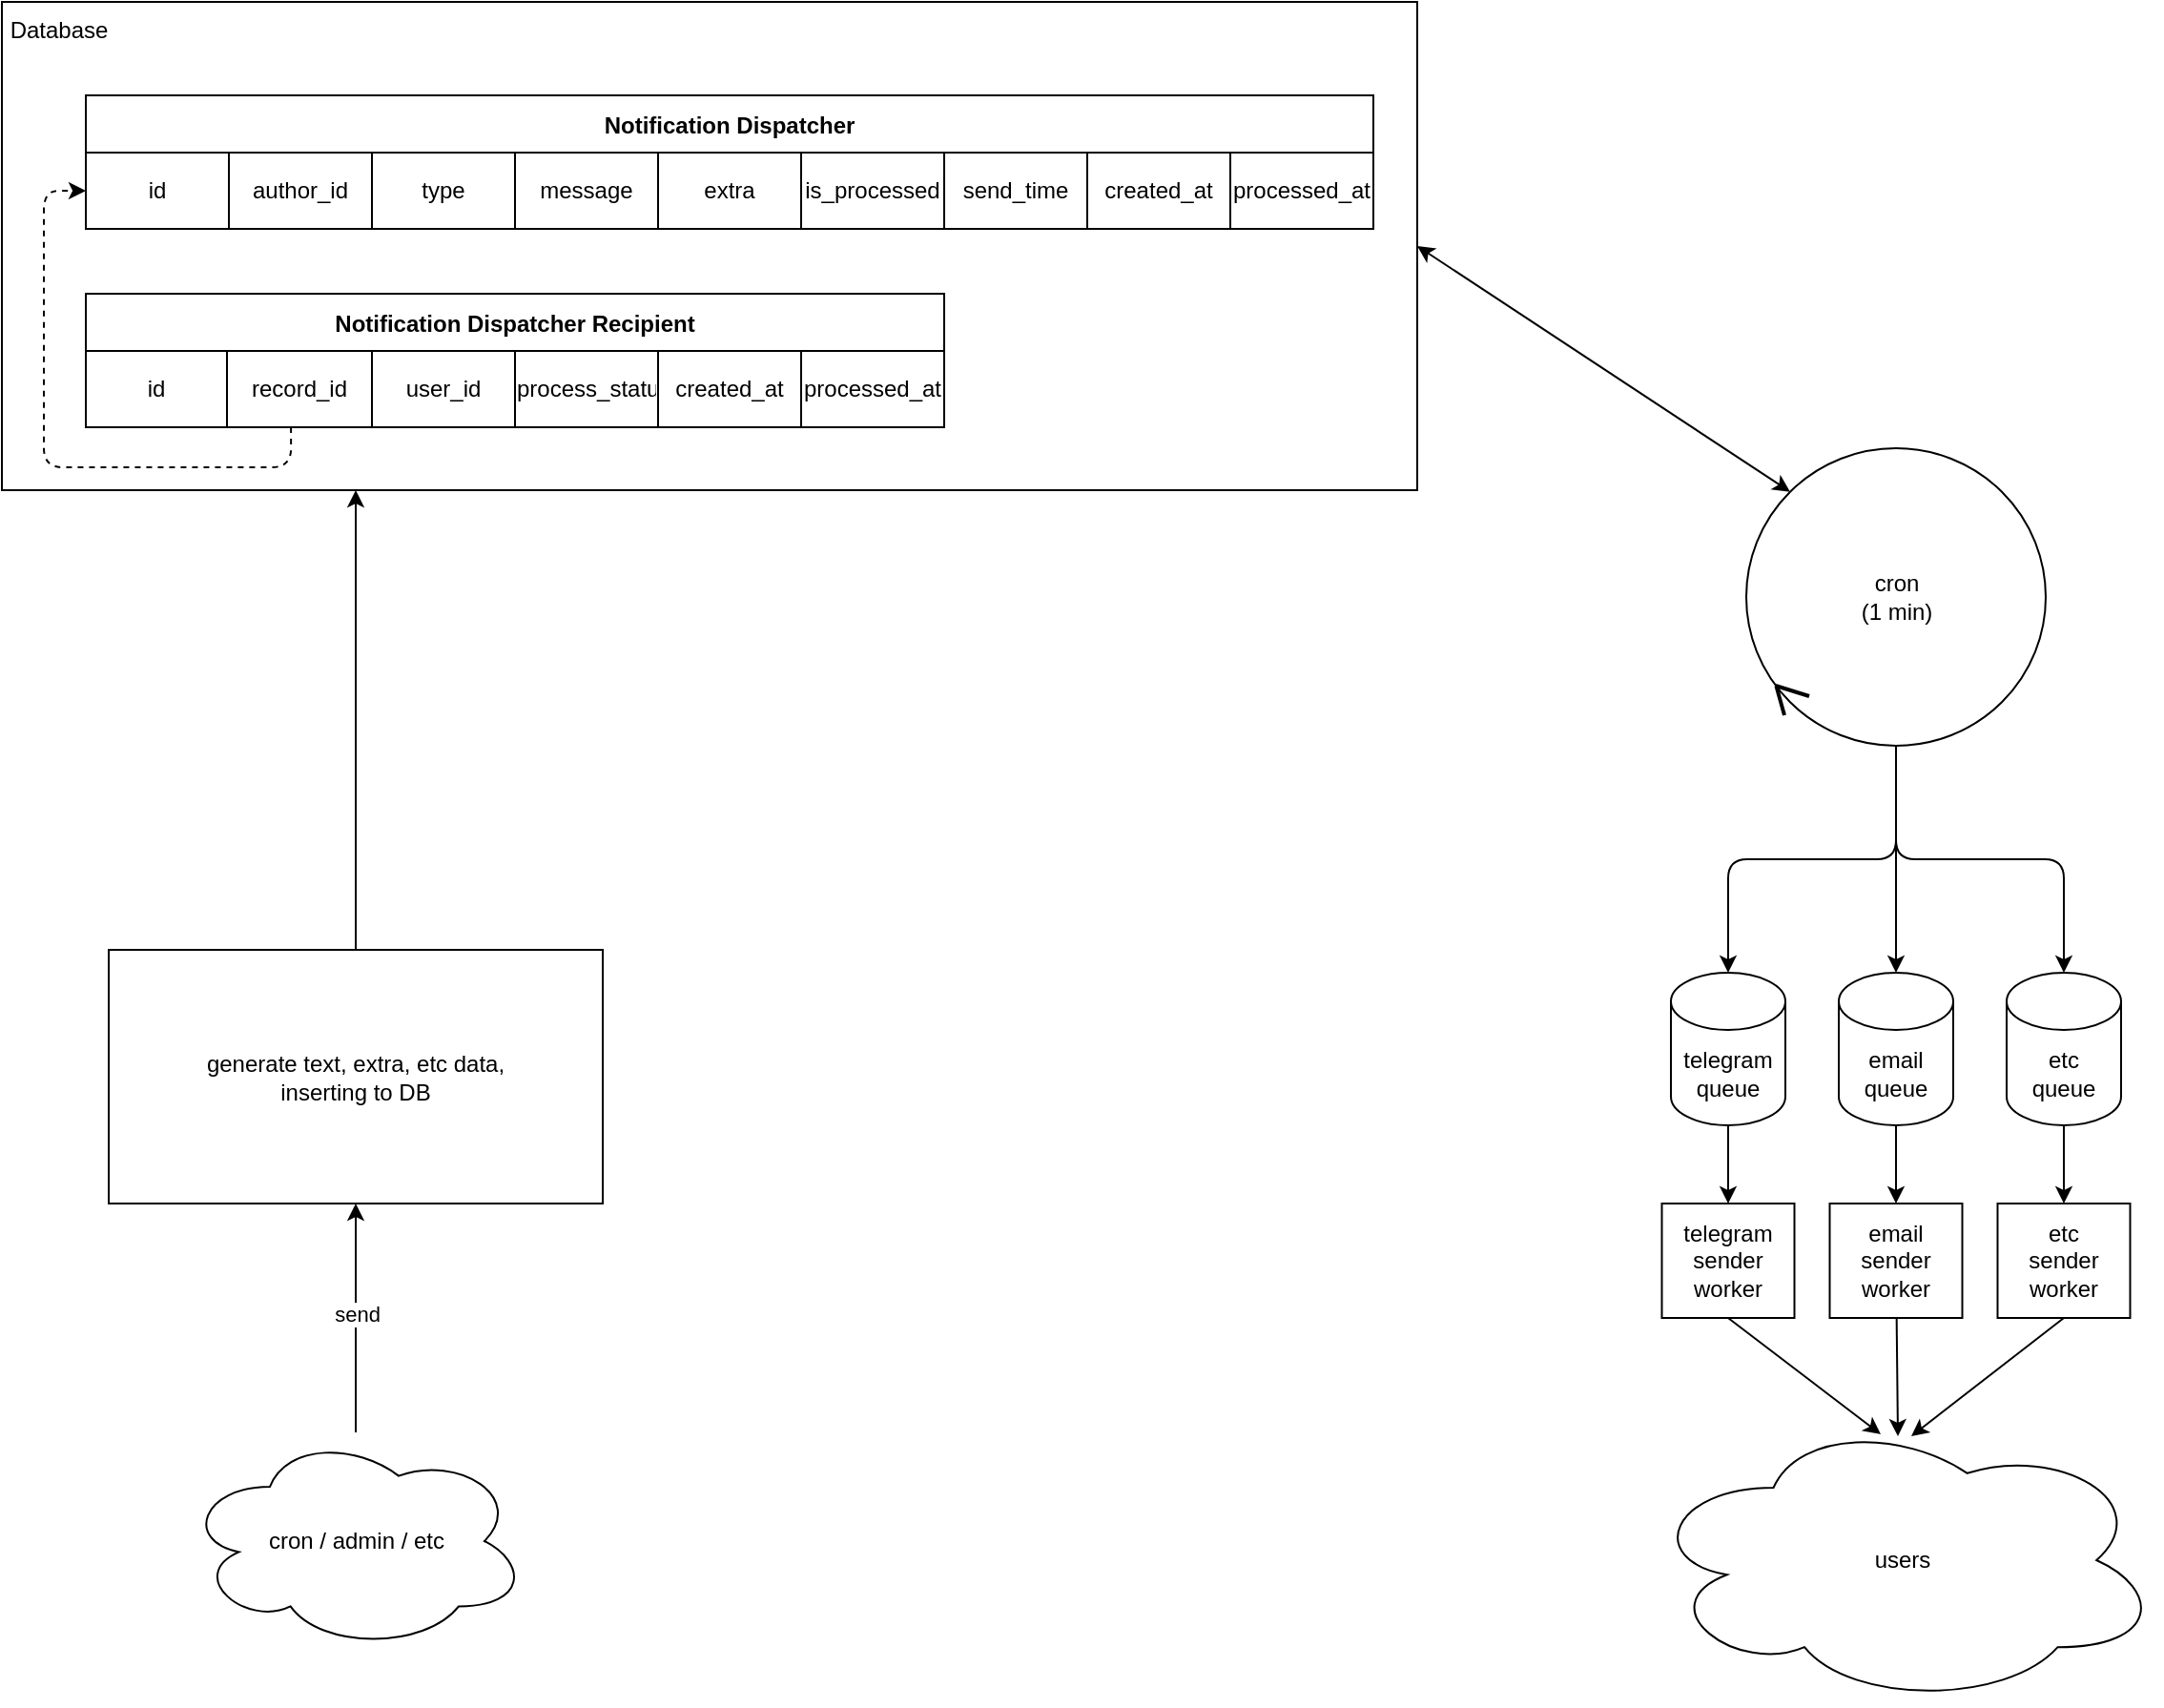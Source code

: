 <mxfile version="20.8.20" type="github">
  <diagram id="nQO8B5wmgsFRpgzzgcKD" name="Страница 1">
    <mxGraphModel dx="2014" dy="1312" grid="0" gridSize="10" guides="1" tooltips="1" connect="1" arrows="1" fold="1" page="0" pageScale="1" pageWidth="827" pageHeight="1169" math="0" shadow="0">
      <root>
        <mxCell id="0" />
        <mxCell id="1" parent="0" />
        <mxCell id="JnOhE4jDR4jtmxJbP_fl-75" value="" style="rounded=0;whiteSpace=wrap;html=1;" parent="1" vertex="1">
          <mxGeometry x="-382" y="-150" width="742" height="256" as="geometry" />
        </mxCell>
        <mxCell id="JnOhE4jDR4jtmxJbP_fl-10" style="edgeStyle=orthogonalEdgeStyle;rounded=0;orthogonalLoop=1;jettySize=auto;html=1;entryX=0.5;entryY=0;entryDx=0;entryDy=0;" parent="1" source="JnOhE4jDR4jtmxJbP_fl-1" target="JnOhE4jDR4jtmxJbP_fl-5" edge="1">
          <mxGeometry relative="1" as="geometry" />
        </mxCell>
        <mxCell id="JnOhE4jDR4jtmxJbP_fl-1" value="telegram&lt;br&gt;queue" style="shape=cylinder3;whiteSpace=wrap;html=1;boundedLbl=1;backgroundOutline=1;size=15;" parent="1" vertex="1">
          <mxGeometry x="493" y="359" width="60" height="80" as="geometry" />
        </mxCell>
        <mxCell id="JnOhE4jDR4jtmxJbP_fl-9" style="edgeStyle=orthogonalEdgeStyle;rounded=0;orthogonalLoop=1;jettySize=auto;html=1;entryX=0.5;entryY=0;entryDx=0;entryDy=0;" parent="1" source="JnOhE4jDR4jtmxJbP_fl-2" target="JnOhE4jDR4jtmxJbP_fl-6" edge="1">
          <mxGeometry relative="1" as="geometry" />
        </mxCell>
        <mxCell id="JnOhE4jDR4jtmxJbP_fl-2" value="email&lt;br&gt;queue" style="shape=cylinder3;whiteSpace=wrap;html=1;boundedLbl=1;backgroundOutline=1;size=15;" parent="1" vertex="1">
          <mxGeometry x="581" y="359" width="60" height="80" as="geometry" />
        </mxCell>
        <mxCell id="JnOhE4jDR4jtmxJbP_fl-8" style="edgeStyle=orthogonalEdgeStyle;rounded=0;orthogonalLoop=1;jettySize=auto;html=1;entryX=0.5;entryY=0;entryDx=0;entryDy=0;" parent="1" source="JnOhE4jDR4jtmxJbP_fl-3" target="JnOhE4jDR4jtmxJbP_fl-7" edge="1">
          <mxGeometry relative="1" as="geometry" />
        </mxCell>
        <mxCell id="JnOhE4jDR4jtmxJbP_fl-3" value="etc&lt;br&gt;queue" style="shape=cylinder3;whiteSpace=wrap;html=1;boundedLbl=1;backgroundOutline=1;size=15;" parent="1" vertex="1">
          <mxGeometry x="669" y="359" width="60" height="80" as="geometry" />
        </mxCell>
        <mxCell id="JnOhE4jDR4jtmxJbP_fl-15" style="rounded=1;orthogonalLoop=1;jettySize=auto;html=1;exitX=0.5;exitY=1;exitDx=0;exitDy=0;" parent="1" source="JnOhE4jDR4jtmxJbP_fl-5" edge="1">
          <mxGeometry relative="1" as="geometry">
            <mxPoint x="603" y="601" as="targetPoint" />
          </mxGeometry>
        </mxCell>
        <mxCell id="JnOhE4jDR4jtmxJbP_fl-5" value="telegram&lt;br&gt;sender&lt;br&gt;worker" style="rounded=0;whiteSpace=wrap;html=1;" parent="1" vertex="1">
          <mxGeometry x="488.25" y="480" width="69.5" height="60" as="geometry" />
        </mxCell>
        <mxCell id="JnOhE4jDR4jtmxJbP_fl-14" style="rounded=1;orthogonalLoop=1;jettySize=auto;html=1;" parent="1" source="JnOhE4jDR4jtmxJbP_fl-6" edge="1">
          <mxGeometry relative="1" as="geometry">
            <mxPoint x="612" y="602" as="targetPoint" />
          </mxGeometry>
        </mxCell>
        <mxCell id="JnOhE4jDR4jtmxJbP_fl-6" value="email&lt;br&gt;sender&lt;br&gt;worker" style="rounded=0;whiteSpace=wrap;html=1;" parent="1" vertex="1">
          <mxGeometry x="576.25" y="480" width="69.5" height="60" as="geometry" />
        </mxCell>
        <mxCell id="JnOhE4jDR4jtmxJbP_fl-13" style="rounded=1;orthogonalLoop=1;jettySize=auto;html=1;exitX=0.5;exitY=1;exitDx=0;exitDy=0;" parent="1" source="JnOhE4jDR4jtmxJbP_fl-7" edge="1">
          <mxGeometry relative="1" as="geometry">
            <mxPoint x="619" y="602" as="targetPoint" />
          </mxGeometry>
        </mxCell>
        <mxCell id="JnOhE4jDR4jtmxJbP_fl-7" value="etc&lt;br&gt;sender&lt;br&gt;worker" style="rounded=0;whiteSpace=wrap;html=1;" parent="1" vertex="1">
          <mxGeometry x="664.25" y="480" width="69.5" height="60" as="geometry" />
        </mxCell>
        <mxCell id="JnOhE4jDR4jtmxJbP_fl-11" value="users" style="ellipse;shape=cloud;whiteSpace=wrap;html=1;" parent="1" vertex="1">
          <mxGeometry x="479" y="591" width="271" height="152" as="geometry" />
        </mxCell>
        <mxCell id="JnOhE4jDR4jtmxJbP_fl-19" value="" style="group" parent="1" vertex="1" connectable="0">
          <mxGeometry x="532.5" y="84" width="157" height="156" as="geometry" />
        </mxCell>
        <mxCell id="JnOhE4jDR4jtmxJbP_fl-16" value="cron&lt;br&gt;(1 min)" style="ellipse;whiteSpace=wrap;html=1;" parent="JnOhE4jDR4jtmxJbP_fl-19" vertex="1">
          <mxGeometry width="157" height="156" as="geometry" />
        </mxCell>
        <mxCell id="JnOhE4jDR4jtmxJbP_fl-17" value="" style="endArrow=none;html=1;rounded=0;exitX=0.098;exitY=0.798;exitDx=0;exitDy=0;exitPerimeter=0;targetPerimeterSpacing=0;strokeWidth=2;" parent="JnOhE4jDR4jtmxJbP_fl-19" source="JnOhE4jDR4jtmxJbP_fl-16" edge="1">
          <mxGeometry width="50" height="50" relative="1" as="geometry">
            <mxPoint x="36" y="131" as="sourcePoint" />
            <mxPoint x="33" y="130" as="targetPoint" />
          </mxGeometry>
        </mxCell>
        <mxCell id="JnOhE4jDR4jtmxJbP_fl-18" value="" style="endArrow=none;html=1;rounded=0;exitX=0.1;exitY=0.799;exitDx=0;exitDy=0;exitPerimeter=0;targetPerimeterSpacing=0;strokeWidth=2;" parent="JnOhE4jDR4jtmxJbP_fl-19" source="JnOhE4jDR4jtmxJbP_fl-16" edge="1">
          <mxGeometry width="50" height="50" relative="1" as="geometry">
            <mxPoint x="25.386" y="134.488" as="sourcePoint" />
            <mxPoint x="20" y="140" as="targetPoint" />
          </mxGeometry>
        </mxCell>
        <mxCell id="JnOhE4jDR4jtmxJbP_fl-20" style="edgeStyle=orthogonalEdgeStyle;orthogonalLoop=1;jettySize=auto;html=1;entryX=0.5;entryY=0;entryDx=0;entryDy=0;entryPerimeter=0;strokeWidth=1;targetPerimeterSpacing=0;rounded=1;" parent="1" source="JnOhE4jDR4jtmxJbP_fl-16" target="JnOhE4jDR4jtmxJbP_fl-1" edge="1">
          <mxGeometry relative="1" as="geometry" />
        </mxCell>
        <mxCell id="JnOhE4jDR4jtmxJbP_fl-21" style="edgeStyle=orthogonalEdgeStyle;rounded=1;orthogonalLoop=1;jettySize=auto;html=1;exitX=0.5;exitY=1;exitDx=0;exitDy=0;entryX=0.5;entryY=0;entryDx=0;entryDy=0;entryPerimeter=0;strokeWidth=1;targetPerimeterSpacing=0;" parent="1" source="JnOhE4jDR4jtmxJbP_fl-16" target="JnOhE4jDR4jtmxJbP_fl-3" edge="1">
          <mxGeometry relative="1" as="geometry" />
        </mxCell>
        <mxCell id="JnOhE4jDR4jtmxJbP_fl-22" style="edgeStyle=orthogonalEdgeStyle;rounded=1;orthogonalLoop=1;jettySize=auto;html=1;exitX=0.5;exitY=1;exitDx=0;exitDy=0;entryX=0.5;entryY=0;entryDx=0;entryDy=0;entryPerimeter=0;strokeWidth=1;targetPerimeterSpacing=0;" parent="1" source="JnOhE4jDR4jtmxJbP_fl-16" target="JnOhE4jDR4jtmxJbP_fl-2" edge="1">
          <mxGeometry relative="1" as="geometry" />
        </mxCell>
        <mxCell id="JnOhE4jDR4jtmxJbP_fl-36" value="Notification Dispatcher Recipient" style="shape=table;startSize=30;container=1;collapsible=0;childLayout=tableLayout;fontStyle=1;align=center;" parent="1" vertex="1">
          <mxGeometry x="-338" y="3" width="450" height="70" as="geometry" />
        </mxCell>
        <mxCell id="JnOhE4jDR4jtmxJbP_fl-37" value="" style="shape=tableRow;horizontal=0;startSize=0;swimlaneHead=0;swimlaneBody=0;top=0;left=0;bottom=0;right=0;collapsible=0;dropTarget=0;fillColor=none;points=[[0,0.5],[1,0.5]];portConstraint=eastwest;" parent="JnOhE4jDR4jtmxJbP_fl-36" vertex="1">
          <mxGeometry y="30" width="450" height="40" as="geometry" />
        </mxCell>
        <mxCell id="Asz0MbGndiYdHz4pDVAh-3" value="id" style="shape=partialRectangle;html=1;whiteSpace=wrap;connectable=0;fillColor=none;top=0;left=0;bottom=0;right=0;overflow=hidden;" vertex="1" parent="JnOhE4jDR4jtmxJbP_fl-37">
          <mxGeometry width="74" height="40" as="geometry">
            <mxRectangle width="74" height="40" as="alternateBounds" />
          </mxGeometry>
        </mxCell>
        <mxCell id="JnOhE4jDR4jtmxJbP_fl-69" value="record_id" style="shape=partialRectangle;html=1;whiteSpace=wrap;connectable=0;fillColor=none;top=0;left=0;bottom=0;right=0;overflow=hidden;" parent="JnOhE4jDR4jtmxJbP_fl-37" vertex="1">
          <mxGeometry x="74" width="76" height="40" as="geometry">
            <mxRectangle width="76" height="40" as="alternateBounds" />
          </mxGeometry>
        </mxCell>
        <mxCell id="JnOhE4jDR4jtmxJbP_fl-38" value="user_id" style="shape=partialRectangle;html=1;whiteSpace=wrap;connectable=0;fillColor=none;top=0;left=0;bottom=0;right=0;overflow=hidden;" parent="JnOhE4jDR4jtmxJbP_fl-37" vertex="1">
          <mxGeometry x="150" width="75" height="40" as="geometry">
            <mxRectangle width="75" height="40" as="alternateBounds" />
          </mxGeometry>
        </mxCell>
        <mxCell id="JnOhE4jDR4jtmxJbP_fl-70" value="process_status" style="shape=partialRectangle;html=1;whiteSpace=wrap;connectable=0;fillColor=none;top=0;left=0;bottom=0;right=0;overflow=hidden;" parent="JnOhE4jDR4jtmxJbP_fl-37" vertex="1">
          <mxGeometry x="225" width="75" height="40" as="geometry">
            <mxRectangle width="75" height="40" as="alternateBounds" />
          </mxGeometry>
        </mxCell>
        <mxCell id="Asz0MbGndiYdHz4pDVAh-4" value="created_at" style="shape=partialRectangle;html=1;whiteSpace=wrap;connectable=0;fillColor=none;top=0;left=0;bottom=0;right=0;overflow=hidden;" vertex="1" parent="JnOhE4jDR4jtmxJbP_fl-37">
          <mxGeometry x="300" width="75" height="40" as="geometry">
            <mxRectangle width="75" height="40" as="alternateBounds" />
          </mxGeometry>
        </mxCell>
        <mxCell id="Asz0MbGndiYdHz4pDVAh-5" value="processed_at" style="shape=partialRectangle;html=1;whiteSpace=wrap;connectable=0;fillColor=none;top=0;left=0;bottom=0;right=0;overflow=hidden;" vertex="1" parent="JnOhE4jDR4jtmxJbP_fl-37">
          <mxGeometry x="375" width="75" height="40" as="geometry">
            <mxRectangle width="75" height="40" as="alternateBounds" />
          </mxGeometry>
        </mxCell>
        <mxCell id="JnOhE4jDR4jtmxJbP_fl-49" value="Notification Dispatcher" style="shape=table;startSize=30;container=1;collapsible=0;childLayout=tableLayout;fontStyle=1;align=center;" parent="1" vertex="1">
          <mxGeometry x="-338" y="-101" width="675" height="70" as="geometry" />
        </mxCell>
        <mxCell id="JnOhE4jDR4jtmxJbP_fl-50" value="" style="shape=tableRow;horizontal=0;startSize=0;swimlaneHead=0;swimlaneBody=0;top=0;left=0;bottom=0;right=0;collapsible=0;dropTarget=0;fillColor=none;points=[[0,0.5],[1,0.5]];portConstraint=eastwest;swimlaneLine=1;" parent="JnOhE4jDR4jtmxJbP_fl-49" vertex="1">
          <mxGeometry y="30" width="675" height="40" as="geometry" />
        </mxCell>
        <mxCell id="JnOhE4jDR4jtmxJbP_fl-68" value="id" style="shape=partialRectangle;html=1;whiteSpace=wrap;connectable=0;fillColor=none;top=0;left=0;bottom=0;right=0;overflow=hidden;" parent="JnOhE4jDR4jtmxJbP_fl-50" vertex="1">
          <mxGeometry width="75" height="40" as="geometry">
            <mxRectangle width="75" height="40" as="alternateBounds" />
          </mxGeometry>
        </mxCell>
        <mxCell id="JnOhE4jDR4jtmxJbP_fl-51" value="author_id" style="shape=partialRectangle;html=1;whiteSpace=wrap;connectable=0;fillColor=none;top=0;left=0;bottom=0;right=0;overflow=hidden;" parent="JnOhE4jDR4jtmxJbP_fl-50" vertex="1">
          <mxGeometry x="75" width="75" height="40" as="geometry">
            <mxRectangle width="75" height="40" as="alternateBounds" />
          </mxGeometry>
        </mxCell>
        <mxCell id="JnOhE4jDR4jtmxJbP_fl-52" value="type" style="shape=partialRectangle;html=1;whiteSpace=wrap;connectable=0;fillColor=none;top=0;left=0;bottom=0;right=0;overflow=hidden;" parent="JnOhE4jDR4jtmxJbP_fl-50" vertex="1">
          <mxGeometry x="150" width="75" height="40" as="geometry">
            <mxRectangle width="75" height="40" as="alternateBounds" />
          </mxGeometry>
        </mxCell>
        <mxCell id="JnOhE4jDR4jtmxJbP_fl-53" value="message" style="shape=partialRectangle;html=1;whiteSpace=wrap;connectable=0;fillColor=none;top=0;left=0;bottom=0;right=0;overflow=hidden;" parent="JnOhE4jDR4jtmxJbP_fl-50" vertex="1">
          <mxGeometry x="225" width="75" height="40" as="geometry">
            <mxRectangle width="75" height="40" as="alternateBounds" />
          </mxGeometry>
        </mxCell>
        <mxCell id="JnOhE4jDR4jtmxJbP_fl-74" value="extra" style="shape=partialRectangle;html=1;whiteSpace=wrap;connectable=0;fillColor=none;top=0;left=0;bottom=0;right=0;overflow=hidden;" parent="JnOhE4jDR4jtmxJbP_fl-50" vertex="1">
          <mxGeometry x="300" width="75" height="40" as="geometry">
            <mxRectangle width="75" height="40" as="alternateBounds" />
          </mxGeometry>
        </mxCell>
        <mxCell id="Asz0MbGndiYdHz4pDVAh-2" value="is_processed" style="shape=partialRectangle;html=1;whiteSpace=wrap;connectable=0;fillColor=none;top=0;left=0;bottom=0;right=0;overflow=hidden;" vertex="1" parent="JnOhE4jDR4jtmxJbP_fl-50">
          <mxGeometry x="375" width="75" height="40" as="geometry">
            <mxRectangle width="75" height="40" as="alternateBounds" />
          </mxGeometry>
        </mxCell>
        <mxCell id="JnOhE4jDR4jtmxJbP_fl-66" value="send_time" style="shape=partialRectangle;html=1;whiteSpace=wrap;connectable=0;fillColor=none;top=0;left=0;bottom=0;right=0;overflow=hidden;" parent="JnOhE4jDR4jtmxJbP_fl-50" vertex="1">
          <mxGeometry x="450" width="75" height="40" as="geometry">
            <mxRectangle width="75" height="40" as="alternateBounds" />
          </mxGeometry>
        </mxCell>
        <mxCell id="Asz0MbGndiYdHz4pDVAh-6" value="created_at" style="shape=partialRectangle;html=1;whiteSpace=wrap;connectable=0;fillColor=none;top=0;left=0;bottom=0;right=0;overflow=hidden;" vertex="1" parent="JnOhE4jDR4jtmxJbP_fl-50">
          <mxGeometry x="525" width="75" height="40" as="geometry">
            <mxRectangle width="75" height="40" as="alternateBounds" />
          </mxGeometry>
        </mxCell>
        <mxCell id="JnOhE4jDR4jtmxJbP_fl-67" value="processed_at" style="shape=partialRectangle;html=1;whiteSpace=wrap;connectable=0;fillColor=none;top=0;left=0;bottom=0;right=0;overflow=hidden;" parent="JnOhE4jDR4jtmxJbP_fl-50" vertex="1">
          <mxGeometry x="600" width="75" height="40" as="geometry">
            <mxRectangle width="75" height="40" as="alternateBounds" />
          </mxGeometry>
        </mxCell>
        <mxCell id="JnOhE4jDR4jtmxJbP_fl-71" style="edgeStyle=none;rounded=1;orthogonalLoop=1;jettySize=auto;html=1;exitX=0;exitY=0;exitDx=0;exitDy=0;entryX=1;entryY=0.5;entryDx=0;entryDy=0;strokeWidth=1;targetPerimeterSpacing=0;startArrow=classic;startFill=1;" parent="1" source="JnOhE4jDR4jtmxJbP_fl-16" target="JnOhE4jDR4jtmxJbP_fl-75" edge="1">
          <mxGeometry relative="1" as="geometry" />
        </mxCell>
        <mxCell id="JnOhE4jDR4jtmxJbP_fl-73" value="" style="endArrow=classic;html=1;strokeWidth=1;targetPerimeterSpacing=0;dashed=1;exitX=0.239;exitY=1;exitDx=0;exitDy=0;entryX=0;entryY=0.5;entryDx=0;entryDy=0;edgeStyle=orthogonalEdgeStyle;exitPerimeter=0;" parent="1" source="JnOhE4jDR4jtmxJbP_fl-37" target="JnOhE4jDR4jtmxJbP_fl-50" edge="1">
          <mxGeometry width="50" height="50" relative="1" as="geometry">
            <mxPoint x="232" y="-59" as="sourcePoint" />
            <mxPoint x="-220" y="-68" as="targetPoint" />
            <Array as="points">
              <mxPoint x="-230" y="94" />
              <mxPoint x="-360" y="94" />
              <mxPoint x="-360" y="-51" />
            </Array>
          </mxGeometry>
        </mxCell>
        <mxCell id="JnOhE4jDR4jtmxJbP_fl-81" style="orthogonalLoop=1;jettySize=auto;html=1;exitX=0.5;exitY=0;exitDx=0;exitDy=0;strokeWidth=1;startArrow=none;startFill=0;targetPerimeterSpacing=0;entryX=0.25;entryY=1;entryDx=0;entryDy=0;" parent="1" source="JnOhE4jDR4jtmxJbP_fl-76" target="JnOhE4jDR4jtmxJbP_fl-75" edge="1">
          <mxGeometry relative="1" as="geometry">
            <mxPoint x="-157" y="151" as="targetPoint" />
          </mxGeometry>
        </mxCell>
        <mxCell id="JnOhE4jDR4jtmxJbP_fl-76" value="generate text, extra, etc data,&lt;br&gt;inserting to DB" style="rounded=0;whiteSpace=wrap;html=1;" parent="1" vertex="1">
          <mxGeometry x="-326" y="347" width="259" height="133" as="geometry" />
        </mxCell>
        <mxCell id="JnOhE4jDR4jtmxJbP_fl-79" style="edgeStyle=orthogonalEdgeStyle;orthogonalLoop=1;jettySize=auto;html=1;entryX=0.5;entryY=1;entryDx=0;entryDy=0;strokeWidth=1;startArrow=none;startFill=0;targetPerimeterSpacing=0;" parent="1" source="JnOhE4jDR4jtmxJbP_fl-78" target="JnOhE4jDR4jtmxJbP_fl-76" edge="1">
          <mxGeometry relative="1" as="geometry" />
        </mxCell>
        <mxCell id="JnOhE4jDR4jtmxJbP_fl-80" value="send" style="edgeLabel;html=1;align=center;verticalAlign=middle;resizable=0;points=[];" parent="JnOhE4jDR4jtmxJbP_fl-79" vertex="1" connectable="0">
          <mxGeometry x="0.063" y="-2" relative="1" as="geometry">
            <mxPoint x="-2" y="2" as="offset" />
          </mxGeometry>
        </mxCell>
        <mxCell id="JnOhE4jDR4jtmxJbP_fl-78" value="cron / admin / etc" style="ellipse;shape=cloud;whiteSpace=wrap;html=1;" parent="1" vertex="1">
          <mxGeometry x="-286.5" y="600" width="180" height="114" as="geometry" />
        </mxCell>
        <mxCell id="Asz0MbGndiYdHz4pDVAh-1" value="Database" style="text;html=1;strokeColor=none;fillColor=none;align=center;verticalAlign=middle;whiteSpace=wrap;rounded=0;" vertex="1" parent="1">
          <mxGeometry x="-382" y="-150" width="60" height="30" as="geometry" />
        </mxCell>
      </root>
    </mxGraphModel>
  </diagram>
</mxfile>
